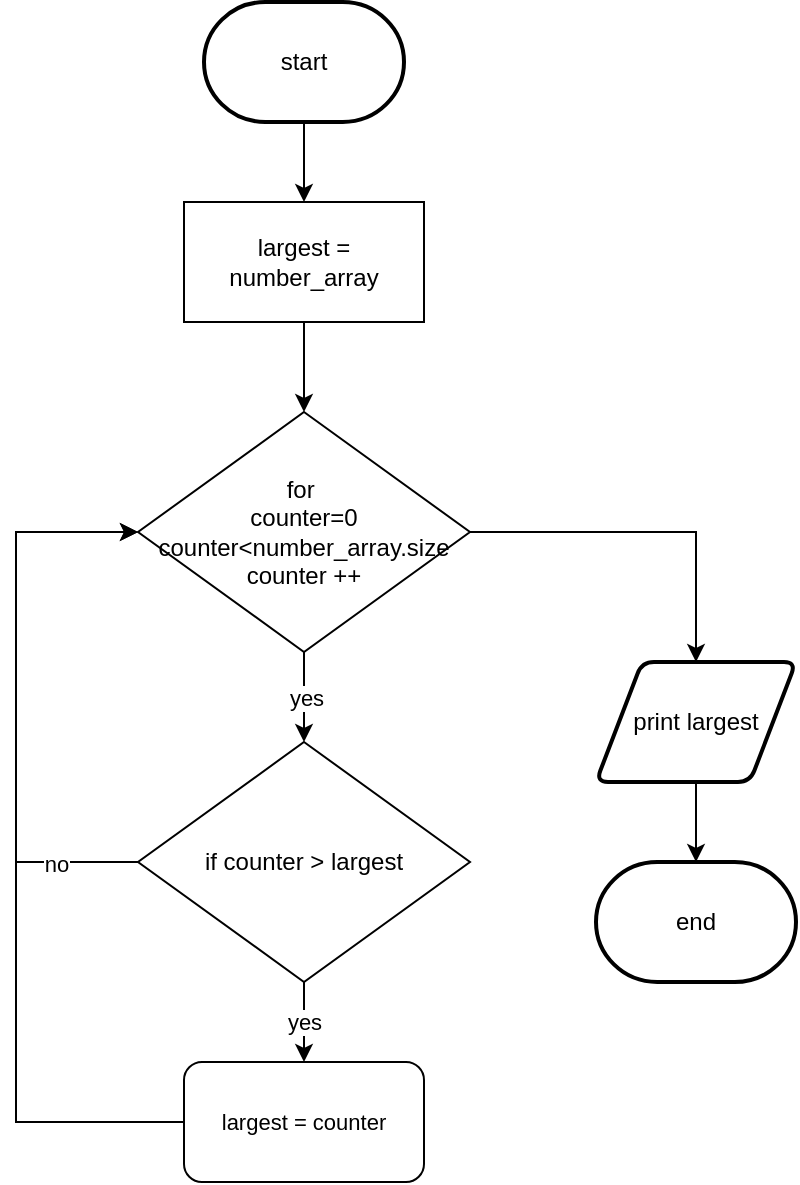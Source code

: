 <mxfile>
    <diagram id="u-GtxlJVRN88nns22guV" name="Page-1">
        <mxGraphModel dx="690" dy="534" grid="1" gridSize="10" guides="1" tooltips="1" connect="1" arrows="1" fold="1" page="1" pageScale="1" pageWidth="827" pageHeight="1169" math="0" shadow="0">
            <root>
                <mxCell id="0"/>
                <mxCell id="1" parent="0"/>
                <mxCell id="119" value="end" style="strokeWidth=2;html=1;shape=mxgraph.flowchart.terminator;whiteSpace=wrap;" parent="1" vertex="1">
                    <mxGeometry x="570" y="750" width="100" height="60" as="geometry"/>
                </mxCell>
                <mxCell id="144" value="yes" style="edgeStyle=orthogonalEdgeStyle;shape=connector;rounded=0;html=1;exitX=0.5;exitY=1;exitDx=0;exitDy=0;entryX=0.5;entryY=0;entryDx=0;entryDy=0;labelBackgroundColor=default;fontFamily=Helvetica;fontSize=11;fontColor=default;endArrow=classic;strokeColor=default;" parent="1" source="122" edge="1">
                    <mxGeometry relative="1" as="geometry">
                        <mxPoint x="424" y="690" as="targetPoint"/>
                    </mxGeometry>
                </mxCell>
                <mxCell id="158" style="edgeStyle=orthogonalEdgeStyle;shape=connector;rounded=0;html=1;exitX=1;exitY=0.5;exitDx=0;exitDy=0;entryX=0.5;entryY=0;entryDx=0;entryDy=0;labelBackgroundColor=default;fontFamily=Helvetica;fontSize=11;fontColor=default;endArrow=classic;strokeColor=default;" edge="1" parent="1" source="122" target="148">
                    <mxGeometry relative="1" as="geometry"/>
                </mxCell>
                <mxCell id="122" value="for&amp;nbsp;&lt;br&gt;counter=0&lt;br&gt;counter&amp;lt;number_array.size&lt;br&gt;counter ++" style="rhombus;whiteSpace=wrap;html=1;" parent="1" vertex="1">
                    <mxGeometry x="341" y="525" width="166" height="120" as="geometry"/>
                </mxCell>
                <mxCell id="142" style="edgeStyle=orthogonalEdgeStyle;shape=connector;rounded=0;html=1;exitX=0.5;exitY=1;exitDx=0;exitDy=0;exitPerimeter=0;entryX=0.5;entryY=0;entryDx=0;entryDy=0;labelBackgroundColor=default;fontFamily=Helvetica;fontSize=11;fontColor=default;endArrow=classic;strokeColor=default;" parent="1" source="140" target="141" edge="1">
                    <mxGeometry relative="1" as="geometry"/>
                </mxCell>
                <mxCell id="140" value="start" style="strokeWidth=2;html=1;shape=mxgraph.flowchart.terminator;whiteSpace=wrap;" parent="1" vertex="1">
                    <mxGeometry x="374" y="320" width="100" height="60" as="geometry"/>
                </mxCell>
                <mxCell id="143" style="edgeStyle=orthogonalEdgeStyle;shape=connector;rounded=0;html=1;exitX=0.5;exitY=1;exitDx=0;exitDy=0;entryX=0.5;entryY=0;entryDx=0;entryDy=0;labelBackgroundColor=default;fontFamily=Helvetica;fontSize=11;fontColor=default;endArrow=classic;strokeColor=default;" parent="1" source="141" target="122" edge="1">
                    <mxGeometry relative="1" as="geometry"/>
                </mxCell>
                <mxCell id="141" value="largest = number_array" style="rounded=0;whiteSpace=wrap;html=1;" parent="1" vertex="1">
                    <mxGeometry x="364" y="420" width="120" height="60" as="geometry"/>
                </mxCell>
                <mxCell id="151" style="edgeStyle=orthogonalEdgeStyle;shape=connector;rounded=0;html=1;exitX=0.5;exitY=1;exitDx=0;exitDy=0;entryX=0.5;entryY=0;entryDx=0;entryDy=0;entryPerimeter=0;labelBackgroundColor=default;fontFamily=Helvetica;fontSize=11;fontColor=default;endArrow=classic;strokeColor=default;" parent="1" source="148" target="119" edge="1">
                    <mxGeometry relative="1" as="geometry"/>
                </mxCell>
                <mxCell id="148" value="print largest" style="shape=parallelogram;html=1;strokeWidth=2;perimeter=parallelogramPerimeter;whiteSpace=wrap;rounded=1;arcSize=12;size=0.23;" parent="1" vertex="1">
                    <mxGeometry x="570" y="650" width="100" height="60" as="geometry"/>
                </mxCell>
                <mxCell id="155" style="edgeStyle=orthogonalEdgeStyle;shape=connector;rounded=0;html=1;exitX=0;exitY=0.5;exitDx=0;exitDy=0;entryX=0;entryY=0.5;entryDx=0;entryDy=0;labelBackgroundColor=default;fontFamily=Helvetica;fontSize=11;fontColor=default;endArrow=classic;strokeColor=default;" edge="1" parent="1" source="152" target="122">
                    <mxGeometry relative="1" as="geometry">
                        <Array as="points">
                            <mxPoint x="280" y="750"/>
                            <mxPoint x="280" y="585"/>
                        </Array>
                    </mxGeometry>
                </mxCell>
                <mxCell id="156" value="no" style="edgeLabel;html=1;align=center;verticalAlign=middle;resizable=0;points=[];fontSize=11;fontFamily=Helvetica;fontColor=default;" vertex="1" connectable="0" parent="155">
                    <mxGeometry x="-0.713" y="1" relative="1" as="geometry">
                        <mxPoint as="offset"/>
                    </mxGeometry>
                </mxCell>
                <mxCell id="159" value="yes" style="edgeStyle=orthogonalEdgeStyle;shape=connector;rounded=0;html=1;exitX=0.5;exitY=1;exitDx=0;exitDy=0;labelBackgroundColor=default;fontFamily=Helvetica;fontSize=11;fontColor=default;endArrow=classic;strokeColor=default;" edge="1" parent="1" source="152" target="153">
                    <mxGeometry relative="1" as="geometry"/>
                </mxCell>
                <mxCell id="152" value="if counter &amp;gt; largest" style="rhombus;whiteSpace=wrap;html=1;" vertex="1" parent="1">
                    <mxGeometry x="341" y="690" width="166" height="120" as="geometry"/>
                </mxCell>
                <mxCell id="157" style="edgeStyle=orthogonalEdgeStyle;shape=connector;rounded=0;html=1;exitX=0;exitY=0.5;exitDx=0;exitDy=0;entryX=0;entryY=0.5;entryDx=0;entryDy=0;labelBackgroundColor=default;fontFamily=Helvetica;fontSize=11;fontColor=default;endArrow=classic;strokeColor=default;" edge="1" parent="1" source="153" target="122">
                    <mxGeometry relative="1" as="geometry">
                        <Array as="points">
                            <mxPoint x="280" y="880"/>
                            <mxPoint x="280" y="585"/>
                        </Array>
                    </mxGeometry>
                </mxCell>
                <mxCell id="153" value="largest = counter" style="rounded=1;whiteSpace=wrap;html=1;fontFamily=Helvetica;fontSize=11;fontColor=default;" vertex="1" parent="1">
                    <mxGeometry x="364" y="850" width="120" height="60" as="geometry"/>
                </mxCell>
            </root>
        </mxGraphModel>
    </diagram>
</mxfile>